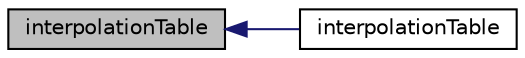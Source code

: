 digraph "interpolationTable"
{
  bgcolor="transparent";
  edge [fontname="Helvetica",fontsize="10",labelfontname="Helvetica",labelfontsize="10"];
  node [fontname="Helvetica",fontsize="10",shape=record];
  rankdir="LR";
  Node1 [label="interpolationTable",height=0.2,width=0.4,color="black", fillcolor="grey75", style="filled", fontcolor="black"];
  Node1 -> Node2 [dir="back",color="midnightblue",fontsize="10",style="solid",fontname="Helvetica"];
  Node2 [label="interpolationTable",height=0.2,width=0.4,color="black",URL="$a01176.html#af9850e581385dcf695903fc1e22c4541",tooltip="Construct by reading the fileName and boundsHandling from dictionary. "];
}
